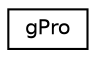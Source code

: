 digraph "圖形化之類別階層"
{
 // LATEX_PDF_SIZE
  edge [fontname="Helvetica",fontsize="10",labelfontname="Helvetica",labelfontsize="10"];
  node [fontname="Helvetica",fontsize="10",shape=record];
  rankdir="LR";
  Node0 [label="gPro",height=0.2,width=0.4,color="black", fillcolor="white", style="filled",URL="$structShapeLib_1_1VShape_1_1gPro.html",tooltip=" "];
}
